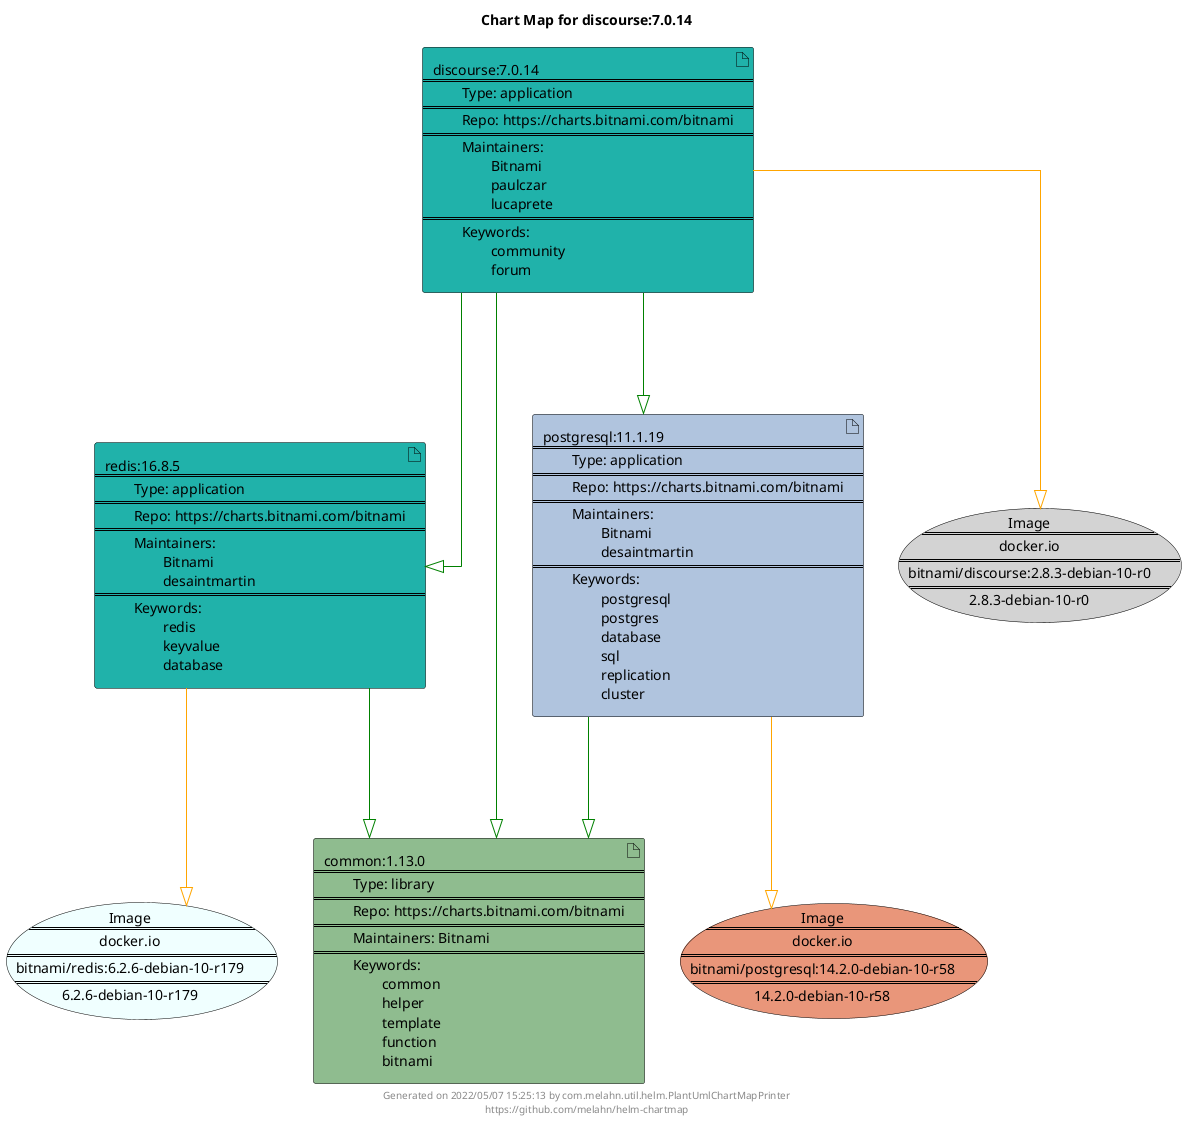 @startuml
skinparam linetype ortho
skinparam backgroundColor white
skinparam usecaseBorderColor black
skinparam usecaseArrowColor LightSlateGray
skinparam artifactBorderColor black
skinparam artifactArrowColor LightSlateGray

title Chart Map for discourse:7.0.14

'There are 4 referenced Helm Charts
artifact "common:1.13.0\n====\n\tType: library\n====\n\tRepo: https://charts.bitnami.com/bitnami\n====\n\tMaintainers: Bitnami\n====\n\tKeywords: \n\t\tcommon\n\t\thelper\n\t\ttemplate\n\t\tfunction\n\t\tbitnami" as common_1_13_0 #DarkSeaGreen
artifact "discourse:7.0.14\n====\n\tType: application\n====\n\tRepo: https://charts.bitnami.com/bitnami\n====\n\tMaintainers: \n\t\tBitnami\n\t\tpaulczar\n\t\tlucaprete\n====\n\tKeywords: \n\t\tcommunity\n\t\tforum" as discourse_7_0_14 #LightSeaGreen
artifact "redis:16.8.5\n====\n\tType: application\n====\n\tRepo: https://charts.bitnami.com/bitnami\n====\n\tMaintainers: \n\t\tBitnami\n\t\tdesaintmartin\n====\n\tKeywords: \n\t\tredis\n\t\tkeyvalue\n\t\tdatabase" as redis_16_8_5 #LightSeaGreen
artifact "postgresql:11.1.19\n====\n\tType: application\n====\n\tRepo: https://charts.bitnami.com/bitnami\n====\n\tMaintainers: \n\t\tBitnami\n\t\tdesaintmartin\n====\n\tKeywords: \n\t\tpostgresql\n\t\tpostgres\n\t\tdatabase\n\t\tsql\n\t\treplication\n\t\tcluster" as postgresql_11_1_19 #LightSteelBlue

'There are 3 referenced Docker Images
usecase "Image\n====\ndocker.io\n====\nbitnami/postgresql:14.2.0-debian-10-r58\n====\n14.2.0-debian-10-r58" as docker_io_bitnami_postgresql_14_2_0_debian_10_r58 #DarkSalmon
usecase "Image\n====\ndocker.io\n====\nbitnami/discourse:2.8.3-debian-10-r0\n====\n2.8.3-debian-10-r0" as docker_io_bitnami_discourse_2_8_3_debian_10_r0 #LightGrey
usecase "Image\n====\ndocker.io\n====\nbitnami/redis:6.2.6-debian-10-r179\n====\n6.2.6-debian-10-r179" as docker_io_bitnami_redis_6_2_6_debian_10_r179 #Azure

'Chart Dependencies
discourse_7_0_14--[#green]-|>redis_16_8_5
redis_16_8_5--[#green]-|>common_1_13_0
discourse_7_0_14--[#green]-|>common_1_13_0
discourse_7_0_14--[#green]-|>postgresql_11_1_19
postgresql_11_1_19--[#green]-|>common_1_13_0
discourse_7_0_14--[#orange]-|>docker_io_bitnami_discourse_2_8_3_debian_10_r0
redis_16_8_5--[#orange]-|>docker_io_bitnami_redis_6_2_6_debian_10_r179
postgresql_11_1_19--[#orange]-|>docker_io_bitnami_postgresql_14_2_0_debian_10_r58

center footer Generated on 2022/05/07 15:25:13 by com.melahn.util.helm.PlantUmlChartMapPrinter\nhttps://github.com/melahn/helm-chartmap
@enduml
